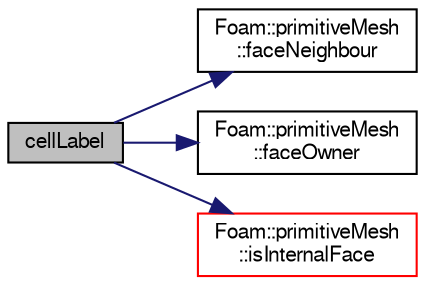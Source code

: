 digraph "cellLabel"
{
  bgcolor="transparent";
  edge [fontname="FreeSans",fontsize="10",labelfontname="FreeSans",labelfontsize="10"];
  node [fontname="FreeSans",fontsize="10",shape=record];
  rankdir="LR";
  Node21 [label="cellLabel",height=0.2,width=0.4,color="black", fillcolor="grey75", style="filled", fontcolor="black"];
  Node21 -> Node22 [color="midnightblue",fontsize="10",style="solid",fontname="FreeSans"];
  Node22 [label="Foam::primitiveMesh\l::faceNeighbour",height=0.2,width=0.4,color="black",URL="$a27530.html#acd9489a2ac1ec02451fef1f415386694",tooltip="Face face-neighbour addressing. "];
  Node21 -> Node23 [color="midnightblue",fontsize="10",style="solid",fontname="FreeSans"];
  Node23 [label="Foam::primitiveMesh\l::faceOwner",height=0.2,width=0.4,color="black",URL="$a27530.html#a95a88187f795e30779aa3bac679d9bfc",tooltip="Face face-owner addresing. "];
  Node21 -> Node24 [color="midnightblue",fontsize="10",style="solid",fontname="FreeSans"];
  Node24 [label="Foam::primitiveMesh\l::isInternalFace",height=0.2,width=0.4,color="red",URL="$a27530.html#ae3e48ad9ec4c5132ec7d3d702ad17c9e",tooltip="Return true if given face label is internal to the mesh. "];
}
